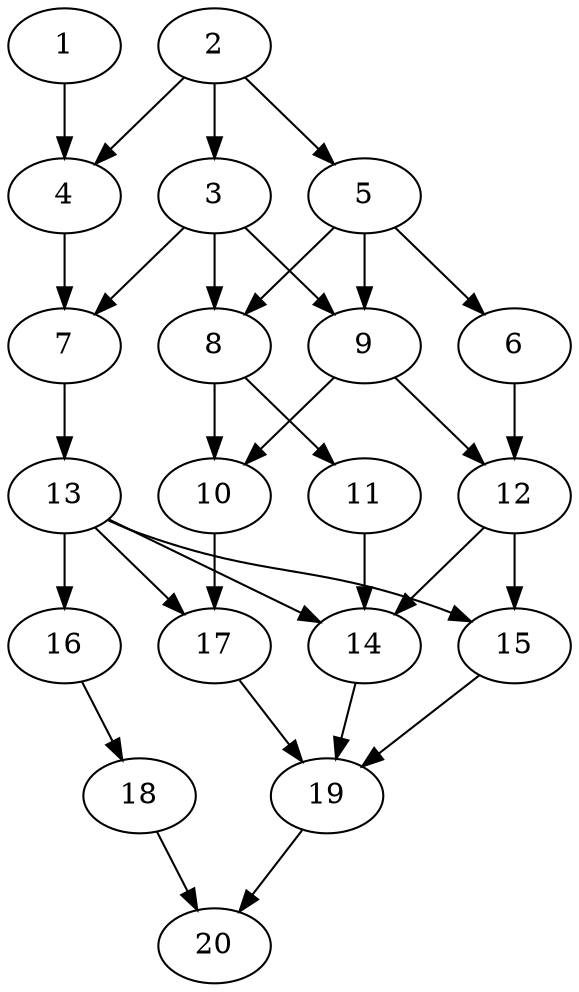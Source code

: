 // DAG automatically generated by daggen at Tue Jul 23 14:27:02 2019
// ./daggen --dot -n 20 --ccr 0.5 --fat 0.5 --regular 0.5 --density 0.7 --mindata 5242880 --maxdata 52428800 
digraph G {
  1 [size="84092928", alpha="0.01", expect_size="42046464"] 
  1 -> 4 [size ="42046464"]
  2 [size="78235648", alpha="0.09", expect_size="39117824"] 
  2 -> 3 [size ="39117824"]
  2 -> 4 [size ="39117824"]
  2 -> 5 [size ="39117824"]
  3 [size="38410240", alpha="0.05", expect_size="19205120"] 
  3 -> 7 [size ="19205120"]
  3 -> 8 [size ="19205120"]
  3 -> 9 [size ="19205120"]
  4 [size="73285632", alpha="0.13", expect_size="36642816"] 
  4 -> 7 [size ="36642816"]
  5 [size="24934400", alpha="0.20", expect_size="12467200"] 
  5 -> 6 [size ="12467200"]
  5 -> 8 [size ="12467200"]
  5 -> 9 [size ="12467200"]
  6 [size="81618944", alpha="0.03", expect_size="40809472"] 
  6 -> 12 [size ="40809472"]
  7 [size="32020480", alpha="0.14", expect_size="16010240"] 
  7 -> 13 [size ="16010240"]
  8 [size="23093248", alpha="0.10", expect_size="11546624"] 
  8 -> 10 [size ="11546624"]
  8 -> 11 [size ="11546624"]
  9 [size="37265408", alpha="0.03", expect_size="18632704"] 
  9 -> 10 [size ="18632704"]
  9 -> 12 [size ="18632704"]
  10 [size="10862592", alpha="0.08", expect_size="5431296"] 
  10 -> 17 [size ="5431296"]
  11 [size="29530112", alpha="0.02", expect_size="14765056"] 
  11 -> 14 [size ="14765056"]
  12 [size="36608000", alpha="0.06", expect_size="18304000"] 
  12 -> 14 [size ="18304000"]
  12 -> 15 [size ="18304000"]
  13 [size="80295936", alpha="0.11", expect_size="40147968"] 
  13 -> 14 [size ="40147968"]
  13 -> 15 [size ="40147968"]
  13 -> 16 [size ="40147968"]
  13 -> 17 [size ="40147968"]
  14 [size="11372544", alpha="0.09", expect_size="5686272"] 
  14 -> 19 [size ="5686272"]
  15 [size="71182336", alpha="0.01", expect_size="35591168"] 
  15 -> 19 [size ="35591168"]
  16 [size="69840896", alpha="0.14", expect_size="34920448"] 
  16 -> 18 [size ="34920448"]
  17 [size="82571264", alpha="0.08", expect_size="41285632"] 
  17 -> 19 [size ="41285632"]
  18 [size="53964800", alpha="0.12", expect_size="26982400"] 
  18 -> 20 [size ="26982400"]
  19 [size="99526656", alpha="0.06", expect_size="49763328"] 
  19 -> 20 [size ="49763328"]
  20 [size="19798016", alpha="0.12", expect_size="9899008"] 
}

